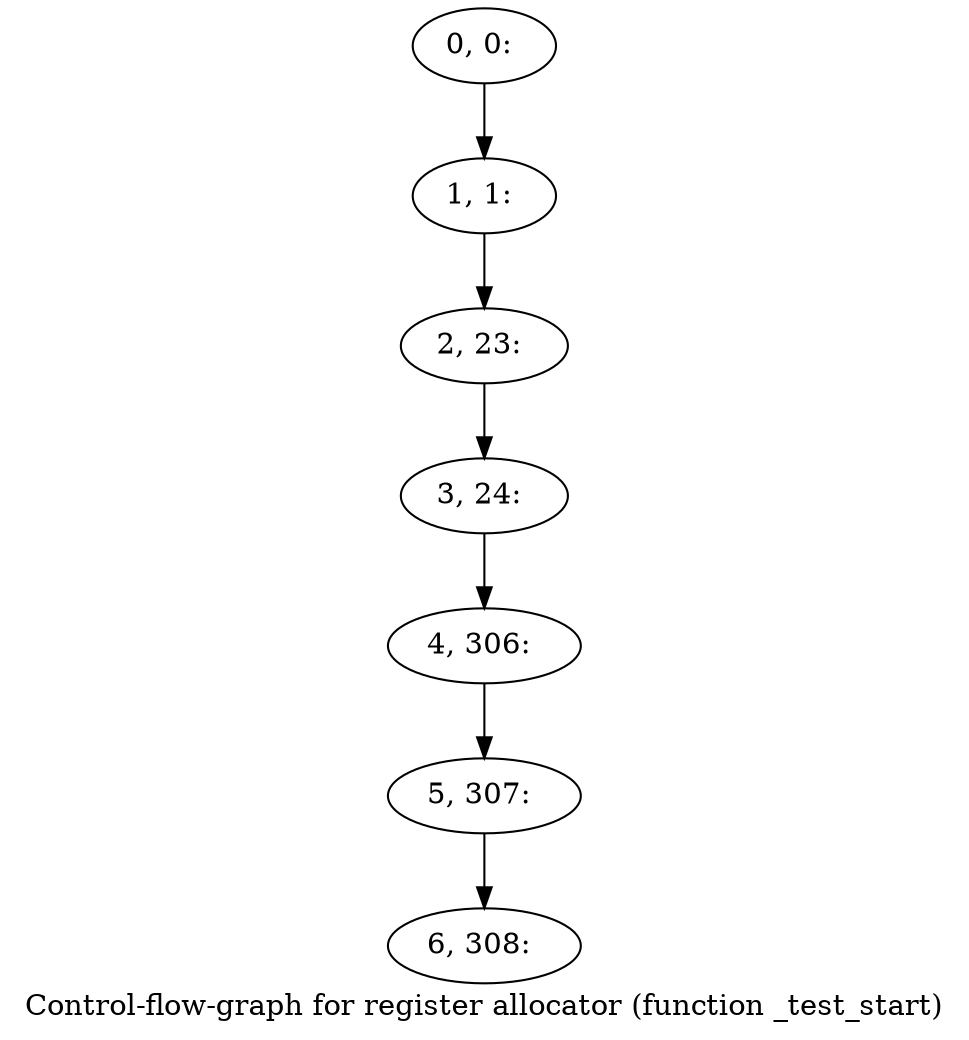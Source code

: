 digraph G {
graph [label="Control-flow-graph for register allocator (function _test_start)"]
0[label="0, 0: "];
1[label="1, 1: "];
2[label="2, 23: "];
3[label="3, 24: "];
4[label="4, 306: "];
5[label="5, 307: "];
6[label="6, 308: "];
0->1 ;
1->2 ;
2->3 ;
3->4 ;
4->5 ;
5->6 ;
}

